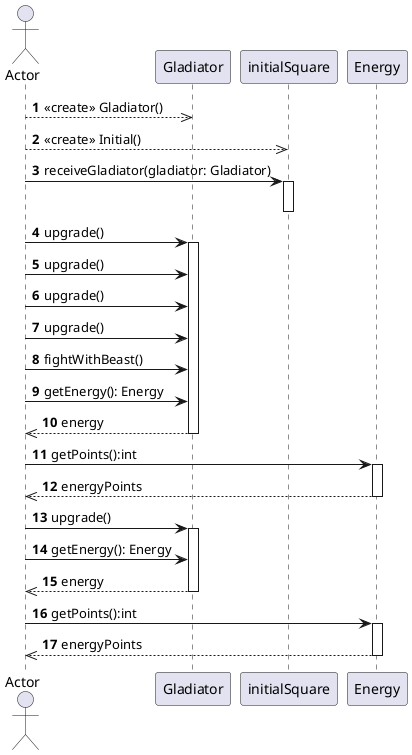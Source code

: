 @startuml
autonumber
actor Actor
Actor -->> Gladiator: <<create>> Gladiator()
Actor -->> initialSquare: <<create>> Initial()
Actor -> initialSquare: receiveGladiator(gladiator: Gladiator)
activate initialSquare
deactivate initialSquare
Actor -> Gladiator: upgrade()
activate Gladiator
Actor -> Gladiator: upgrade()
Actor -> Gladiator: upgrade()
Actor -> Gladiator: upgrade()
Actor -> Gladiator: fightWithBeast()
Actor -> Gladiator: getEnergy(): Energy
Gladiator -->> Actor: energy
deactivate Gladiator
Actor -> Energy: getPoints():int
activate Energy
Energy -->> Actor: energyPoints
deactivate Energy
Actor -> Gladiator: upgrade()
activate Gladiator
Actor -> Gladiator: getEnergy(): Energy
Gladiator -->> Actor: energy
deactivate Gladiator
Actor -> Energy: getPoints():int
activate Energy
Energy -->> Actor: energyPoints
deactivate Energy
@enduml